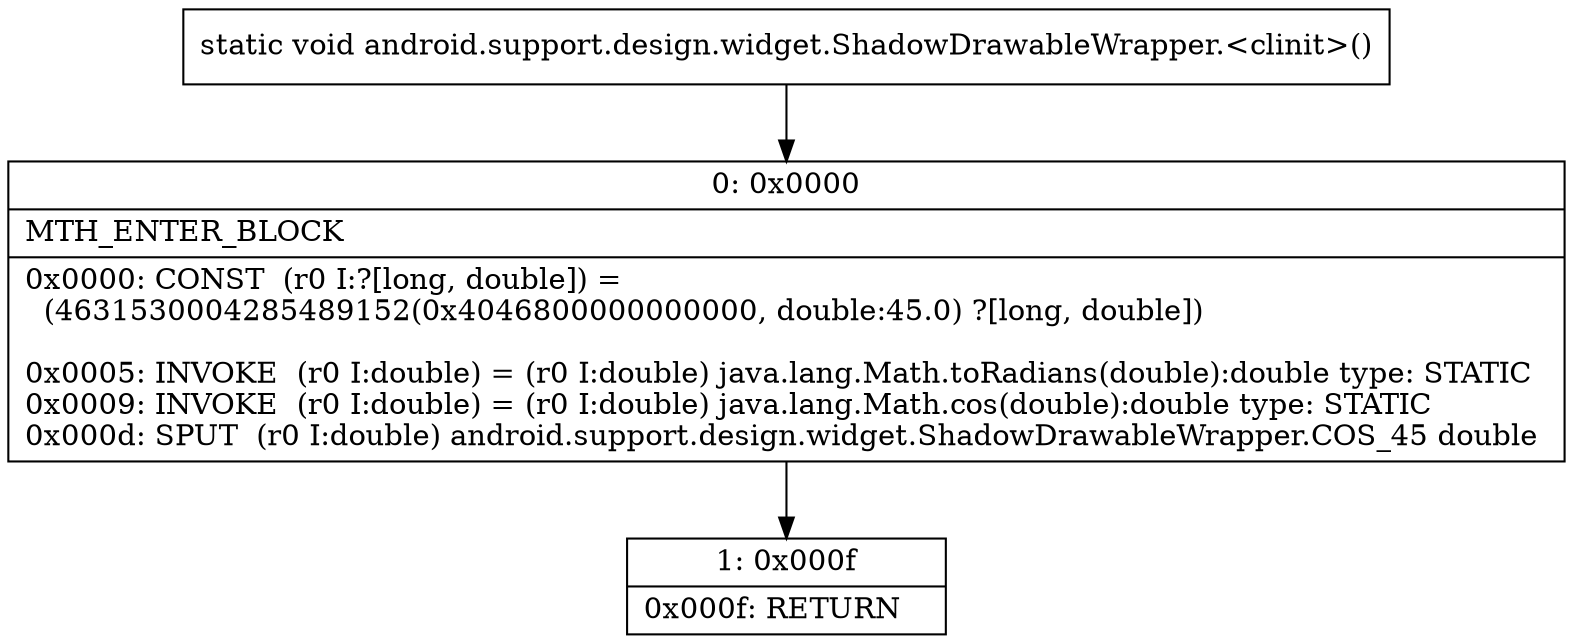 digraph "CFG forandroid.support.design.widget.ShadowDrawableWrapper.\<clinit\>()V" {
Node_0 [shape=record,label="{0\:\ 0x0000|MTH_ENTER_BLOCK\l|0x0000: CONST  (r0 I:?[long, double]) = \l  (4631530004285489152(0x4046800000000000, double:45.0) ?[long, double])\l \l0x0005: INVOKE  (r0 I:double) = (r0 I:double) java.lang.Math.toRadians(double):double type: STATIC \l0x0009: INVOKE  (r0 I:double) = (r0 I:double) java.lang.Math.cos(double):double type: STATIC \l0x000d: SPUT  (r0 I:double) android.support.design.widget.ShadowDrawableWrapper.COS_45 double \l}"];
Node_1 [shape=record,label="{1\:\ 0x000f|0x000f: RETURN   \l}"];
MethodNode[shape=record,label="{static void android.support.design.widget.ShadowDrawableWrapper.\<clinit\>() }"];
MethodNode -> Node_0;
Node_0 -> Node_1;
}

